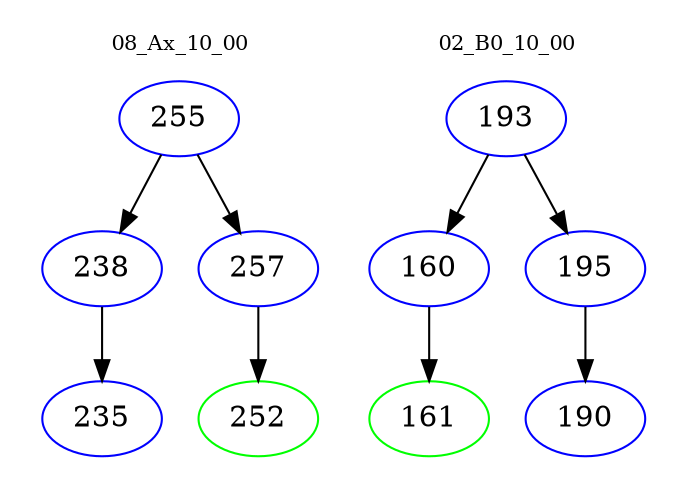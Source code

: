digraph{
subgraph cluster_0 {
color = white
label = "08_Ax_10_00";
fontsize=10;
T0_255 [label="255", color="blue"]
T0_255 -> T0_238 [color="black"]
T0_238 [label="238", color="blue"]
T0_238 -> T0_235 [color="black"]
T0_235 [label="235", color="blue"]
T0_255 -> T0_257 [color="black"]
T0_257 [label="257", color="blue"]
T0_257 -> T0_252 [color="black"]
T0_252 [label="252", color="green"]
}
subgraph cluster_1 {
color = white
label = "02_B0_10_00";
fontsize=10;
T1_193 [label="193", color="blue"]
T1_193 -> T1_160 [color="black"]
T1_160 [label="160", color="blue"]
T1_160 -> T1_161 [color="black"]
T1_161 [label="161", color="green"]
T1_193 -> T1_195 [color="black"]
T1_195 [label="195", color="blue"]
T1_195 -> T1_190 [color="black"]
T1_190 [label="190", color="blue"]
}
}
